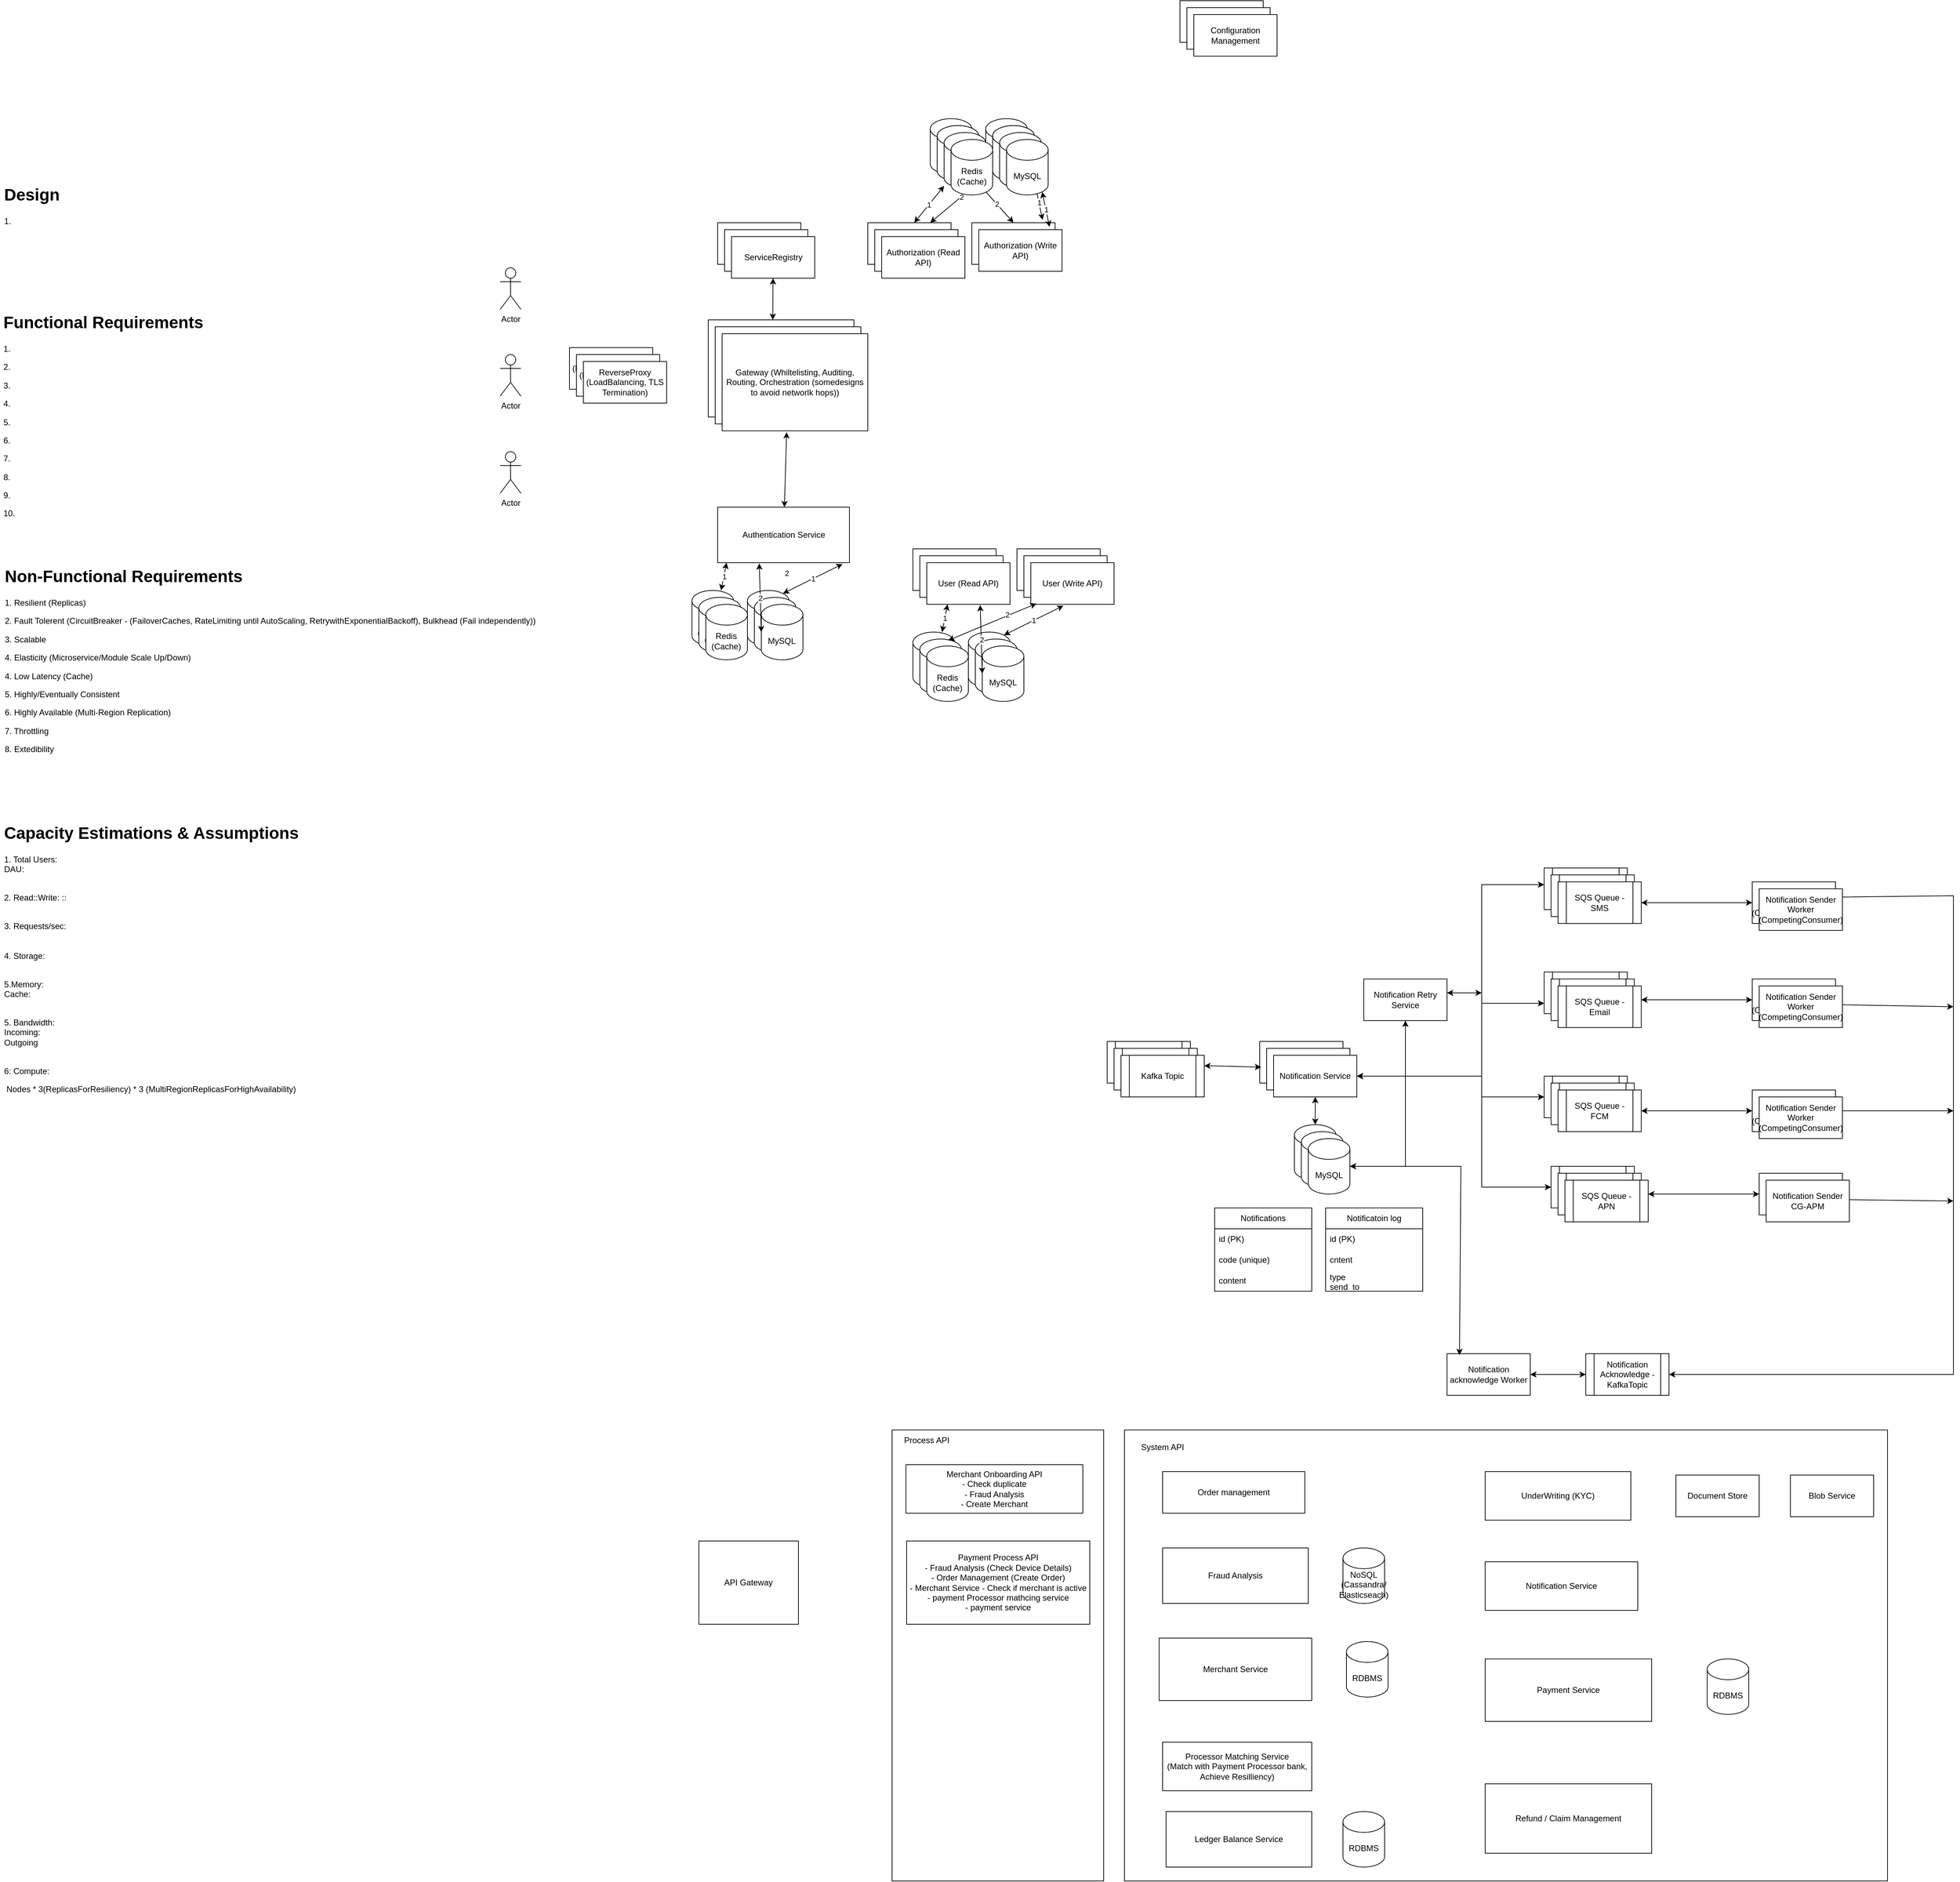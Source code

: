 <mxfile version="20.8.3" type="device"><diagram id="5IbY6chEuLYtdWxYGzNw" name="Page-1"><mxGraphModel dx="2820" dy="1535" grid="1" gridSize="10" guides="1" tooltips="1" connect="1" arrows="1" fold="1" page="1" pageScale="1" pageWidth="850" pageHeight="1100" math="0" shadow="0"><root><mxCell id="0"/><mxCell id="1" parent="0"/><mxCell id="gwHCqsxIp7rP5MhEEpe_-1" value="API Gateway (Authentication)" style="rounded=0;whiteSpace=wrap;html=1;" parent="1" vertex="1"><mxGeometry x="170" y="160" width="210" height="140" as="geometry"/></mxCell><mxCell id="gwHCqsxIp7rP5MhEEpe_-2" value="Authorization" style="rounded=0;whiteSpace=wrap;html=1;" parent="1" vertex="1"><mxGeometry x="550" y="20" width="120" height="60" as="geometry"/></mxCell><mxCell id="gwHCqsxIp7rP5MhEEpe_-3" value="ServiceRegistry" style="rounded=0;whiteSpace=wrap;html=1;" parent="1" vertex="1"><mxGeometry x="183.52" y="20" width="120" height="60" as="geometry"/></mxCell><mxCell id="gwHCqsxIp7rP5MhEEpe_-4" value="ReverseProxy (LoadBalancing, TLS Termination)" style="rounded=0;whiteSpace=wrap;html=1;" parent="1" vertex="1"><mxGeometry x="-30" y="200" width="120" height="60" as="geometry"/></mxCell><mxCell id="gwHCqsxIp7rP5MhEEpe_-5" value="ReverseProxy (LoadBalancing, TLS Termination)" style="rounded=0;whiteSpace=wrap;html=1;" parent="1" vertex="1"><mxGeometry x="-20" y="210" width="120" height="60" as="geometry"/></mxCell><mxCell id="gwHCqsxIp7rP5MhEEpe_-6" value="ReverseProxy (LoadBalancing, TLS Termination)" style="rounded=0;whiteSpace=wrap;html=1;" parent="1" vertex="1"><mxGeometry x="-10" y="220" width="120" height="60" as="geometry"/></mxCell><mxCell id="gwHCqsxIp7rP5MhEEpe_-7" value="API Gateway (Authentication)" style="rounded=0;whiteSpace=wrap;html=1;" parent="1" vertex="1"><mxGeometry x="180" y="170" width="210" height="140" as="geometry"/></mxCell><mxCell id="gwHCqsxIp7rP5MhEEpe_-8" value="Gateway (Whiltelisting, Auditing, Routing, Orchestration (somedesigns to avoid networlk hops))" style="rounded=0;whiteSpace=wrap;html=1;" parent="1" vertex="1"><mxGeometry x="190" y="180" width="210" height="140" as="geometry"/></mxCell><mxCell id="gwHCqsxIp7rP5MhEEpe_-9" value="ServiceRegistry" style="rounded=0;whiteSpace=wrap;html=1;" parent="1" vertex="1"><mxGeometry x="193.52" y="30" width="120" height="60" as="geometry"/></mxCell><mxCell id="gwHCqsxIp7rP5MhEEpe_-10" value="ServiceRegistry" style="rounded=0;whiteSpace=wrap;html=1;" parent="1" vertex="1"><mxGeometry x="203.52" y="40" width="120" height="60" as="geometry"/></mxCell><mxCell id="gwHCqsxIp7rP5MhEEpe_-11" value="Authorization (Write API)" style="rounded=0;whiteSpace=wrap;html=1;" parent="1" vertex="1"><mxGeometry x="560" y="30" width="120" height="60" as="geometry"/></mxCell><mxCell id="gwHCqsxIp7rP5MhEEpe_-13" value="User" style="rounded=0;whiteSpace=wrap;html=1;" parent="1" vertex="1"><mxGeometry x="465" y="490" width="120" height="60" as="geometry"/></mxCell><mxCell id="gwHCqsxIp7rP5MhEEpe_-14" value="User" style="rounded=0;whiteSpace=wrap;html=1;" parent="1" vertex="1"><mxGeometry x="475" y="500" width="120" height="60" as="geometry"/></mxCell><mxCell id="gwHCqsxIp7rP5MhEEpe_-15" value="User (Read API)" style="rounded=0;whiteSpace=wrap;html=1;" parent="1" vertex="1"><mxGeometry x="485" y="510" width="120" height="60" as="geometry"/></mxCell><mxCell id="gwHCqsxIp7rP5MhEEpe_-16" value="MySQL" style="shape=cylinder3;whiteSpace=wrap;html=1;boundedLbl=1;backgroundOutline=1;size=15;" parent="1" vertex="1"><mxGeometry x="570" y="-130" width="60" height="80" as="geometry"/></mxCell><mxCell id="gwHCqsxIp7rP5MhEEpe_-18" value="Redis (Cache)" style="shape=cylinder3;whiteSpace=wrap;html=1;boundedLbl=1;backgroundOutline=1;size=15;" parent="1" vertex="1"><mxGeometry x="490" y="-130" width="60" height="80" as="geometry"/></mxCell><mxCell id="gwHCqsxIp7rP5MhEEpe_-22" value="MySQL" style="shape=cylinder3;whiteSpace=wrap;html=1;boundedLbl=1;backgroundOutline=1;size=15;" parent="1" vertex="1"><mxGeometry x="580" y="-120" width="60" height="80" as="geometry"/></mxCell><mxCell id="gwHCqsxIp7rP5MhEEpe_-23" value="Redis (Cache)" style="shape=cylinder3;whiteSpace=wrap;html=1;boundedLbl=1;backgroundOutline=1;size=15;" parent="1" vertex="1"><mxGeometry x="500" y="-120" width="60" height="80" as="geometry"/></mxCell><mxCell id="gwHCqsxIp7rP5MhEEpe_-24" value="MySQL" style="shape=cylinder3;whiteSpace=wrap;html=1;boundedLbl=1;backgroundOutline=1;size=15;" parent="1" vertex="1"><mxGeometry x="590" y="-110" width="60" height="80" as="geometry"/></mxCell><mxCell id="gwHCqsxIp7rP5MhEEpe_-25" value="Redis (Cache)" style="shape=cylinder3;whiteSpace=wrap;html=1;boundedLbl=1;backgroundOutline=1;size=15;" parent="1" vertex="1"><mxGeometry x="510" y="-110" width="60" height="80" as="geometry"/></mxCell><mxCell id="gwHCqsxIp7rP5MhEEpe_-55" value="Authorization" style="rounded=0;whiteSpace=wrap;html=1;" parent="1" vertex="1"><mxGeometry x="400" y="20" width="120" height="60" as="geometry"/></mxCell><mxCell id="gwHCqsxIp7rP5MhEEpe_-56" value="Authorization" style="rounded=0;whiteSpace=wrap;html=1;" parent="1" vertex="1"><mxGeometry x="410" y="30" width="120" height="60" as="geometry"/></mxCell><mxCell id="gwHCqsxIp7rP5MhEEpe_-57" value="Authorization (Read API)" style="rounded=0;whiteSpace=wrap;html=1;" parent="1" vertex="1"><mxGeometry x="420" y="40" width="120" height="60" as="geometry"/></mxCell><mxCell id="gwHCqsxIp7rP5MhEEpe_-58" value="1" style="endArrow=classic;startArrow=classic;html=1;rounded=0;exitX=0.85;exitY=-0.067;exitDx=0;exitDy=0;exitPerimeter=0;entryX=0.855;entryY=1;entryDx=0;entryDy=-4.35;entryPerimeter=0;" parent="1" source="gwHCqsxIp7rP5MhEEpe_-2" target="gwHCqsxIp7rP5MhEEpe_-24" edge="1"><mxGeometry width="50" height="50" relative="1" as="geometry"><mxPoint x="660" y="-30" as="sourcePoint"/><mxPoint x="710" y="-80" as="targetPoint"/></mxGeometry></mxCell><mxCell id="gwHCqsxIp7rP5MhEEpe_-59" value="1" style="endArrow=classic;startArrow=classic;html=1;rounded=0;exitX=0.558;exitY=0;exitDx=0;exitDy=0;exitPerimeter=0;" parent="1" source="gwHCqsxIp7rP5MhEEpe_-55" target="gwHCqsxIp7rP5MhEEpe_-25" edge="1"><mxGeometry width="50" height="50" relative="1" as="geometry"><mxPoint x="660" y="-30" as="sourcePoint"/><mxPoint x="710" y="-80" as="targetPoint"/></mxGeometry></mxCell><mxCell id="gwHCqsxIp7rP5MhEEpe_-60" value="2" style="endArrow=classic;startArrow=classic;html=1;rounded=0;exitX=0.75;exitY=0;exitDx=0;exitDy=0;entryX=0;entryY=1;entryDx=0;entryDy=-15;entryPerimeter=0;" parent="1" source="gwHCqsxIp7rP5MhEEpe_-55" target="gwHCqsxIp7rP5MhEEpe_-22" edge="1"><mxGeometry width="50" height="50" relative="1" as="geometry"><mxPoint x="660" y="-30" as="sourcePoint"/><mxPoint x="710" y="-80" as="targetPoint"/></mxGeometry></mxCell><mxCell id="gwHCqsxIp7rP5MhEEpe_-61" value="2" style="endArrow=classic;startArrow=classic;html=1;rounded=0;exitX=0.5;exitY=0;exitDx=0;exitDy=0;entryX=0.855;entryY=1;entryDx=0;entryDy=-4.35;entryPerimeter=0;" parent="1" source="gwHCqsxIp7rP5MhEEpe_-2" target="gwHCqsxIp7rP5MhEEpe_-25" edge="1"><mxGeometry width="50" height="50" relative="1" as="geometry"><mxPoint x="660" y="-30" as="sourcePoint"/><mxPoint x="710" y="-80" as="targetPoint"/></mxGeometry></mxCell><mxCell id="gwHCqsxIp7rP5MhEEpe_-63" value="MySQL" style="shape=cylinder3;whiteSpace=wrap;html=1;boundedLbl=1;backgroundOutline=1;size=15;" parent="1" vertex="1"><mxGeometry x="580" y="-120" width="60" height="80" as="geometry"/></mxCell><mxCell id="gwHCqsxIp7rP5MhEEpe_-64" value="Redis (Cache)" style="shape=cylinder3;whiteSpace=wrap;html=1;boundedLbl=1;backgroundOutline=1;size=15;" parent="1" vertex="1"><mxGeometry x="500" y="-120" width="60" height="80" as="geometry"/></mxCell><mxCell id="gwHCqsxIp7rP5MhEEpe_-65" value="MySQL" style="shape=cylinder3;whiteSpace=wrap;html=1;boundedLbl=1;backgroundOutline=1;size=15;" parent="1" vertex="1"><mxGeometry x="590" y="-110" width="60" height="80" as="geometry"/></mxCell><mxCell id="gwHCqsxIp7rP5MhEEpe_-66" value="Redis (Cache)" style="shape=cylinder3;whiteSpace=wrap;html=1;boundedLbl=1;backgroundOutline=1;size=15;" parent="1" vertex="1"><mxGeometry x="510" y="-110" width="60" height="80" as="geometry"/></mxCell><mxCell id="gwHCqsxIp7rP5MhEEpe_-67" value="MySQL" style="shape=cylinder3;whiteSpace=wrap;html=1;boundedLbl=1;backgroundOutline=1;size=15;" parent="1" vertex="1"><mxGeometry x="600" y="-100" width="60" height="80" as="geometry"/></mxCell><mxCell id="gwHCqsxIp7rP5MhEEpe_-68" value="Redis (Cache)" style="shape=cylinder3;whiteSpace=wrap;html=1;boundedLbl=1;backgroundOutline=1;size=15;" parent="1" vertex="1"><mxGeometry x="520" y="-100" width="60" height="80" as="geometry"/></mxCell><mxCell id="gwHCqsxIp7rP5MhEEpe_-69" value="1" style="endArrow=classic;startArrow=classic;html=1;rounded=0;exitX=0.85;exitY=-0.067;exitDx=0;exitDy=0;exitPerimeter=0;entryX=0.855;entryY=1;entryDx=0;entryDy=-4.35;entryPerimeter=0;" parent="1" target="gwHCqsxIp7rP5MhEEpe_-67" edge="1"><mxGeometry width="50" height="50" relative="1" as="geometry"><mxPoint x="662" y="25.98" as="sourcePoint"/><mxPoint x="720" y="-70" as="targetPoint"/></mxGeometry></mxCell><mxCell id="gwHCqsxIp7rP5MhEEpe_-70" value="MySQL" style="shape=cylinder3;whiteSpace=wrap;html=1;boundedLbl=1;backgroundOutline=1;size=15;" parent="1" vertex="1"><mxGeometry x="545" y="610" width="60" height="80" as="geometry"/></mxCell><mxCell id="gwHCqsxIp7rP5MhEEpe_-71" value="Redis (Cache)" style="shape=cylinder3;whiteSpace=wrap;html=1;boundedLbl=1;backgroundOutline=1;size=15;" parent="1" vertex="1"><mxGeometry x="465" y="610" width="60" height="80" as="geometry"/></mxCell><mxCell id="gwHCqsxIp7rP5MhEEpe_-72" value="MySQL" style="shape=cylinder3;whiteSpace=wrap;html=1;boundedLbl=1;backgroundOutline=1;size=15;" parent="1" vertex="1"><mxGeometry x="555" y="620" width="60" height="80" as="geometry"/></mxCell><mxCell id="gwHCqsxIp7rP5MhEEpe_-73" value="Redis (Cache)" style="shape=cylinder3;whiteSpace=wrap;html=1;boundedLbl=1;backgroundOutline=1;size=15;" parent="1" vertex="1"><mxGeometry x="475" y="620" width="60" height="80" as="geometry"/></mxCell><mxCell id="gwHCqsxIp7rP5MhEEpe_-74" value="MySQL" style="shape=cylinder3;whiteSpace=wrap;html=1;boundedLbl=1;backgroundOutline=1;size=15;" parent="1" vertex="1"><mxGeometry x="565" y="630" width="60" height="80" as="geometry"/></mxCell><mxCell id="gwHCqsxIp7rP5MhEEpe_-75" value="Redis (Cache)" style="shape=cylinder3;whiteSpace=wrap;html=1;boundedLbl=1;backgroundOutline=1;size=15;" parent="1" vertex="1"><mxGeometry x="485" y="630" width="60" height="80" as="geometry"/></mxCell><mxCell id="gwHCqsxIp7rP5MhEEpe_-77" value="1" style="endArrow=classic;startArrow=classic;html=1;rounded=0;exitX=0.7;exitY=0;exitDx=0;exitDy=0;exitPerimeter=0;entryX=0.25;entryY=1;entryDx=0;entryDy=0;" parent="1" source="gwHCqsxIp7rP5MhEEpe_-71" target="gwHCqsxIp7rP5MhEEpe_-15" edge="1"><mxGeometry width="50" height="50" relative="1" as="geometry"><mxPoint x="965" y="460" as="sourcePoint"/><mxPoint x="1015" y="410" as="targetPoint"/></mxGeometry></mxCell><mxCell id="gwHCqsxIp7rP5MhEEpe_-79" value="User" style="rounded=0;whiteSpace=wrap;html=1;" parent="1" vertex="1"><mxGeometry x="615" y="490" width="120" height="60" as="geometry"/></mxCell><mxCell id="gwHCqsxIp7rP5MhEEpe_-80" value="User" style="rounded=0;whiteSpace=wrap;html=1;" parent="1" vertex="1"><mxGeometry x="625" y="500" width="120" height="60" as="geometry"/></mxCell><mxCell id="gwHCqsxIp7rP5MhEEpe_-81" value="User (Write API)" style="rounded=0;whiteSpace=wrap;html=1;" parent="1" vertex="1"><mxGeometry x="635" y="510" width="120" height="60" as="geometry"/></mxCell><mxCell id="gwHCqsxIp7rP5MhEEpe_-82" value="1" style="endArrow=classic;startArrow=classic;html=1;rounded=0;exitX=0.855;exitY=0;exitDx=0;exitDy=4.35;exitPerimeter=0;entryX=0.392;entryY=1.033;entryDx=0;entryDy=0;entryPerimeter=0;" parent="1" source="gwHCqsxIp7rP5MhEEpe_-70" target="gwHCqsxIp7rP5MhEEpe_-81" edge="1"><mxGeometry width="50" height="50" relative="1" as="geometry"><mxPoint x="965" y="550" as="sourcePoint"/><mxPoint x="1015" y="500" as="targetPoint"/></mxGeometry></mxCell><mxCell id="gwHCqsxIp7rP5MhEEpe_-83" value="2" style="endArrow=classic;startArrow=classic;html=1;rounded=0;entryX=0.642;entryY=1.017;entryDx=0;entryDy=0;entryPerimeter=0;exitX=0;exitY=0.5;exitDx=0;exitDy=0;exitPerimeter=0;" parent="1" source="gwHCqsxIp7rP5MhEEpe_-74" target="gwHCqsxIp7rP5MhEEpe_-15" edge="1"><mxGeometry width="50" height="50" relative="1" as="geometry"><mxPoint x="965" y="550" as="sourcePoint"/><mxPoint x="1015" y="500" as="targetPoint"/></mxGeometry></mxCell><mxCell id="gwHCqsxIp7rP5MhEEpe_-84" value="" style="endArrow=classic;startArrow=classic;html=1;rounded=0;exitX=0.683;exitY=0.025;exitDx=0;exitDy=0;exitPerimeter=0;entryX=0.067;entryY=0.983;entryDx=0;entryDy=0;entryPerimeter=0;" parent="1" source="gwHCqsxIp7rP5MhEEpe_-73" target="gwHCqsxIp7rP5MhEEpe_-81" edge="1"><mxGeometry width="50" height="50" relative="1" as="geometry"><mxPoint x="965" y="550" as="sourcePoint"/><mxPoint x="1015" y="500" as="targetPoint"/></mxGeometry></mxCell><mxCell id="gwHCqsxIp7rP5MhEEpe_-85" value="2" style="edgeLabel;html=1;align=center;verticalAlign=middle;resizable=0;points=[];" parent="gwHCqsxIp7rP5MhEEpe_-84" vertex="1" connectable="0"><mxGeometry x="0.352" y="2" relative="1" as="geometry"><mxPoint as="offset"/></mxGeometry></mxCell><mxCell id="gwHCqsxIp7rP5MhEEpe_-108" value="Authentication Service" style="rounded=0;whiteSpace=wrap;html=1;" parent="1" vertex="1"><mxGeometry x="183.52" y="430" width="190" height="80" as="geometry"/></mxCell><mxCell id="gwHCqsxIp7rP5MhEEpe_-109" value="MySQL" style="shape=cylinder3;whiteSpace=wrap;html=1;boundedLbl=1;backgroundOutline=1;size=15;" parent="1" vertex="1"><mxGeometry x="226.48" y="550" width="60" height="80" as="geometry"/></mxCell><mxCell id="gwHCqsxIp7rP5MhEEpe_-110" value="Redis (Cache)" style="shape=cylinder3;whiteSpace=wrap;html=1;boundedLbl=1;backgroundOutline=1;size=15;" parent="1" vertex="1"><mxGeometry x="146.48" y="550" width="60" height="80" as="geometry"/></mxCell><mxCell id="gwHCqsxIp7rP5MhEEpe_-111" value="MySQL" style="shape=cylinder3;whiteSpace=wrap;html=1;boundedLbl=1;backgroundOutline=1;size=15;" parent="1" vertex="1"><mxGeometry x="236.48" y="560" width="60" height="80" as="geometry"/></mxCell><mxCell id="gwHCqsxIp7rP5MhEEpe_-112" value="Redis (Cache)" style="shape=cylinder3;whiteSpace=wrap;html=1;boundedLbl=1;backgroundOutline=1;size=15;" parent="1" vertex="1"><mxGeometry x="156.48" y="560" width="60" height="80" as="geometry"/></mxCell><mxCell id="gwHCqsxIp7rP5MhEEpe_-113" value="MySQL" style="shape=cylinder3;whiteSpace=wrap;html=1;boundedLbl=1;backgroundOutline=1;size=15;" parent="1" vertex="1"><mxGeometry x="246.48" y="570" width="60" height="80" as="geometry"/></mxCell><mxCell id="gwHCqsxIp7rP5MhEEpe_-114" value="Redis (Cache)" style="shape=cylinder3;whiteSpace=wrap;html=1;boundedLbl=1;backgroundOutline=1;size=15;" parent="1" vertex="1"><mxGeometry x="166.48" y="570" width="60" height="80" as="geometry"/></mxCell><mxCell id="gwHCqsxIp7rP5MhEEpe_-115" value="1" style="endArrow=classic;startArrow=classic;html=1;rounded=0;exitX=0.7;exitY=0;exitDx=0;exitDy=0;exitPerimeter=0;entryX=0.25;entryY=1;entryDx=0;entryDy=0;" parent="1" source="gwHCqsxIp7rP5MhEEpe_-110" edge="1"><mxGeometry width="50" height="50" relative="1" as="geometry"><mxPoint x="646.48" y="400" as="sourcePoint"/><mxPoint x="196.48" y="510" as="targetPoint"/></mxGeometry></mxCell><mxCell id="gwHCqsxIp7rP5MhEEpe_-116" value="1" style="endArrow=classic;startArrow=classic;html=1;rounded=0;exitX=0.855;exitY=0;exitDx=0;exitDy=4.35;exitPerimeter=0;entryX=0.392;entryY=1.033;entryDx=0;entryDy=0;entryPerimeter=0;" parent="1" source="gwHCqsxIp7rP5MhEEpe_-109" edge="1"><mxGeometry width="50" height="50" relative="1" as="geometry"><mxPoint x="646.48" y="490" as="sourcePoint"/><mxPoint x="363.52" y="511.98" as="targetPoint"/></mxGeometry></mxCell><mxCell id="gwHCqsxIp7rP5MhEEpe_-117" value="2" style="endArrow=classic;startArrow=classic;html=1;rounded=0;entryX=0.642;entryY=1.017;entryDx=0;entryDy=0;entryPerimeter=0;exitX=0;exitY=0.5;exitDx=0;exitDy=0;exitPerimeter=0;" parent="1" source="gwHCqsxIp7rP5MhEEpe_-113" edge="1"><mxGeometry width="50" height="50" relative="1" as="geometry"><mxPoint x="646.48" y="490" as="sourcePoint"/><mxPoint x="243.52" y="511.02" as="targetPoint"/></mxGeometry></mxCell><mxCell id="gwHCqsxIp7rP5MhEEpe_-118" value="2" style="edgeLabel;html=1;align=center;verticalAlign=middle;resizable=0;points=[];" parent="1" vertex="1" connectable="0"><mxGeometry x="282.517" y="524.34" as="geometry"/></mxCell><mxCell id="gwHCqsxIp7rP5MhEEpe_-119" value="" style="endArrow=classic;startArrow=classic;html=1;rounded=0;exitX=0.443;exitY=0;exitDx=0;exitDy=0;exitPerimeter=0;" parent="1" source="gwHCqsxIp7rP5MhEEpe_-1" target="gwHCqsxIp7rP5MhEEpe_-10" edge="1"><mxGeometry width="50" height="50" relative="1" as="geometry"><mxPoint x="670" y="270" as="sourcePoint"/><mxPoint x="720" y="220" as="targetPoint"/></mxGeometry></mxCell><mxCell id="kbgFcAGoHfSZG_7xuQN--1" value="&lt;h1&gt;Functional Requirements&lt;br&gt;&lt;/h1&gt;&lt;p&gt;1.&lt;/p&gt;&lt;p&gt;2.&lt;/p&gt;&lt;p&gt;3.&lt;/p&gt;&lt;p&gt;4.&lt;/p&gt;&lt;p&gt;5.&lt;/p&gt;&lt;p&gt;6.&lt;/p&gt;&lt;p&gt;7.&lt;/p&gt;&lt;p&gt;8.&lt;/p&gt;&lt;p&gt;9.&lt;/p&gt;&lt;p&gt;10.&lt;/p&gt;&lt;p&gt;&lt;br&gt;&lt;/p&gt;" style="text;html=1;strokeColor=none;fillColor=none;spacing=5;spacingTop=-20;whiteSpace=wrap;overflow=hidden;rounded=0;" parent="1" vertex="1"><mxGeometry x="-851" y="144" width="650" height="355" as="geometry"/></mxCell><mxCell id="kbgFcAGoHfSZG_7xuQN--2" value="&lt;h1&gt;Non-Functional Requirements&lt;br&gt;&lt;/h1&gt;&lt;p&gt;1. Resilient (Replicas)&lt;br&gt;&lt;/p&gt;&lt;p&gt;2. Fault Tolerent (CircuitBreaker - (FailoverCaches, RateLimiting until AutoScaling, RetrywithExponentialBackoff), Bulkhead (Fail independently))&lt;br&gt;&lt;/p&gt;&lt;p&gt;3. Scalable&lt;/p&gt;&lt;p&gt;4. Elasticity (Microservice/Module Scale Up/Down)&lt;br&gt;&lt;/p&gt;&lt;p&gt;4. Low Latency (Cache)&lt;br&gt;&lt;/p&gt;&lt;p&gt;5. Highly/Eventually Consistent&lt;/p&gt;&lt;p&gt;6. Highly Available (Multi-Region Replication)&lt;br&gt;&lt;/p&gt;&lt;p&gt;7. Throttling&lt;/p&gt;&lt;p&gt;8. Extedibility&lt;br&gt;&lt;/p&gt;" style="text;html=1;strokeColor=none;fillColor=none;spacing=5;spacingTop=-20;whiteSpace=wrap;overflow=hidden;rounded=0;" parent="1" vertex="1"><mxGeometry x="-849" y="510" width="779" height="290" as="geometry"/></mxCell><mxCell id="kbgFcAGoHfSZG_7xuQN--3" value="&lt;h1&gt;Design&lt;br&gt;&lt;/h1&gt;&lt;p&gt;1.&lt;/p&gt;" style="text;html=1;strokeColor=none;fillColor=none;spacing=5;spacingTop=-20;whiteSpace=wrap;overflow=hidden;rounded=0;" parent="1" vertex="1"><mxGeometry x="-850" y="-40" width="720" height="160" as="geometry"/></mxCell><mxCell id="kbgFcAGoHfSZG_7xuQN--4" value="Actor" style="shape=umlActor;verticalLabelPosition=bottom;verticalAlign=top;html=1;outlineConnect=0;" parent="1" vertex="1"><mxGeometry x="-130" y="210" width="30" height="60" as="geometry"/></mxCell><mxCell id="kbgFcAGoHfSZG_7xuQN--5" value="Actor" style="shape=umlActor;verticalLabelPosition=bottom;verticalAlign=top;html=1;outlineConnect=0;" parent="1" vertex="1"><mxGeometry x="-130" y="350" width="30" height="60" as="geometry"/></mxCell><mxCell id="kbgFcAGoHfSZG_7xuQN--6" value="Actor" style="shape=umlActor;verticalLabelPosition=bottom;verticalAlign=top;html=1;outlineConnect=0;" parent="1" vertex="1"><mxGeometry x="-130" y="85" width="30" height="60" as="geometry"/></mxCell><mxCell id="kbgFcAGoHfSZG_7xuQN--7" value="" style="shape=process;whiteSpace=wrap;html=1;backgroundOutline=1;" parent="1" vertex="1"><mxGeometry x="745" y="1200" width="120" height="60" as="geometry"/></mxCell><mxCell id="kbgFcAGoHfSZG_7xuQN--11" value="Configuration Management" style="rounded=0;whiteSpace=wrap;html=1;" parent="1" vertex="1"><mxGeometry x="850" y="-300" width="120" height="60" as="geometry"/></mxCell><mxCell id="kbgFcAGoHfSZG_7xuQN--12" value="Configuration Management" style="rounded=0;whiteSpace=wrap;html=1;" parent="1" vertex="1"><mxGeometry x="860" y="-290" width="120" height="60" as="geometry"/></mxCell><mxCell id="kbgFcAGoHfSZG_7xuQN--13" value="Configuration Management" style="rounded=0;whiteSpace=wrap;html=1;" parent="1" vertex="1"><mxGeometry x="870" y="-280" width="120" height="60" as="geometry"/></mxCell><mxCell id="kbgFcAGoHfSZG_7xuQN--14" value="" style="endArrow=classic;startArrow=classic;html=1;rounded=0;entryX=0.443;entryY=1.014;entryDx=0;entryDy=0;entryPerimeter=0;" parent="1" source="gwHCqsxIp7rP5MhEEpe_-108" target="gwHCqsxIp7rP5MhEEpe_-8" edge="1"><mxGeometry width="50" height="50" relative="1" as="geometry"><mxPoint x="600" y="470" as="sourcePoint"/><mxPoint x="650" y="420" as="targetPoint"/></mxGeometry></mxCell><mxCell id="kbgFcAGoHfSZG_7xuQN--15" value="" style="shape=process;whiteSpace=wrap;html=1;backgroundOutline=1;" parent="1" vertex="1"><mxGeometry x="755" y="1210" width="120" height="60" as="geometry"/></mxCell><mxCell id="kbgFcAGoHfSZG_7xuQN--16" value="Kafka Topic" style="shape=process;whiteSpace=wrap;html=1;backgroundOutline=1;" parent="1" vertex="1"><mxGeometry x="765" y="1220" width="120" height="60" as="geometry"/></mxCell><mxCell id="kbgFcAGoHfSZG_7xuQN--17" value="Notification Service" style="rounded=0;whiteSpace=wrap;html=1;" parent="1" vertex="1"><mxGeometry x="965" y="1200" width="120" height="60" as="geometry"/></mxCell><mxCell id="kbgFcAGoHfSZG_7xuQN--18" value="Notification Service" style="rounded=0;whiteSpace=wrap;html=1;" parent="1" vertex="1"><mxGeometry x="975" y="1210" width="120" height="60" as="geometry"/></mxCell><mxCell id="kbgFcAGoHfSZG_7xuQN--19" value="Notification Service" style="rounded=0;whiteSpace=wrap;html=1;" parent="1" vertex="1"><mxGeometry x="985" y="1220" width="120" height="60" as="geometry"/></mxCell><mxCell id="kbgFcAGoHfSZG_7xuQN--21" value="" style="shape=process;whiteSpace=wrap;html=1;backgroundOutline=1;" parent="1" vertex="1"><mxGeometry x="1375" y="950" width="120" height="60" as="geometry"/></mxCell><mxCell id="kbgFcAGoHfSZG_7xuQN--22" value="" style="shape=process;whiteSpace=wrap;html=1;backgroundOutline=1;" parent="1" vertex="1"><mxGeometry x="1375" y="1100" width="120" height="60" as="geometry"/></mxCell><mxCell id="kbgFcAGoHfSZG_7xuQN--23" value="" style="shape=process;whiteSpace=wrap;html=1;backgroundOutline=1;" parent="1" vertex="1"><mxGeometry x="1375" y="1250" width="120" height="60" as="geometry"/></mxCell><mxCell id="kbgFcAGoHfSZG_7xuQN--24" value="" style="shape=process;whiteSpace=wrap;html=1;backgroundOutline=1;" parent="1" vertex="1"><mxGeometry x="1385" y="1380" width="120" height="60" as="geometry"/></mxCell><mxCell id="kbgFcAGoHfSZG_7xuQN--25" value="" style="shape=process;whiteSpace=wrap;html=1;backgroundOutline=1;" parent="1" vertex="1"><mxGeometry x="1385" y="960" width="120" height="60" as="geometry"/></mxCell><mxCell id="kbgFcAGoHfSZG_7xuQN--26" value="&lt;div&gt;SQS Queue -&lt;/div&gt;&lt;div&gt;SMS&lt;br&gt;&lt;/div&gt;" style="shape=process;whiteSpace=wrap;html=1;backgroundOutline=1;" parent="1" vertex="1"><mxGeometry x="1395" y="970" width="120" height="60" as="geometry"/></mxCell><mxCell id="kbgFcAGoHfSZG_7xuQN--27" value="" style="shape=process;whiteSpace=wrap;html=1;backgroundOutline=1;" parent="1" vertex="1"><mxGeometry x="1385" y="1110" width="120" height="60" as="geometry"/></mxCell><mxCell id="kbgFcAGoHfSZG_7xuQN--28" value="&lt;div&gt;SQS Queue -&lt;/div&gt;&lt;div&gt;Email&lt;br&gt;&lt;/div&gt;" style="shape=process;whiteSpace=wrap;html=1;backgroundOutline=1;" parent="1" vertex="1"><mxGeometry x="1395" y="1120" width="120" height="60" as="geometry"/></mxCell><mxCell id="kbgFcAGoHfSZG_7xuQN--29" value="" style="shape=process;whiteSpace=wrap;html=1;backgroundOutline=1;" parent="1" vertex="1"><mxGeometry x="1385" y="1260" width="120" height="60" as="geometry"/></mxCell><mxCell id="kbgFcAGoHfSZG_7xuQN--30" value="&lt;div&gt;SQS Queue -&lt;/div&gt;&lt;div&gt;FCM&lt;br&gt;&lt;/div&gt;" style="shape=process;whiteSpace=wrap;html=1;backgroundOutline=1;" parent="1" vertex="1"><mxGeometry x="1395" y="1270" width="120" height="60" as="geometry"/></mxCell><mxCell id="kbgFcAGoHfSZG_7xuQN--31" value="" style="shape=process;whiteSpace=wrap;html=1;backgroundOutline=1;" parent="1" vertex="1"><mxGeometry x="1395" y="1390" width="120" height="60" as="geometry"/></mxCell><mxCell id="kbgFcAGoHfSZG_7xuQN--32" value="&lt;div&gt;SQS Queue -&lt;/div&gt;APN" style="shape=process;whiteSpace=wrap;html=1;backgroundOutline=1;" parent="1" vertex="1"><mxGeometry x="1405" y="1400" width="120" height="60" as="geometry"/></mxCell><mxCell id="kbgFcAGoHfSZG_7xuQN--33" value="" style="shape=cylinder3;whiteSpace=wrap;html=1;boundedLbl=1;backgroundOutline=1;size=15;" parent="1" vertex="1"><mxGeometry x="1015" y="1320" width="60" height="80" as="geometry"/></mxCell><mxCell id="kbgFcAGoHfSZG_7xuQN--34" value="" style="shape=cylinder3;whiteSpace=wrap;html=1;boundedLbl=1;backgroundOutline=1;size=15;" parent="1" vertex="1"><mxGeometry x="1025" y="1330" width="60" height="80" as="geometry"/></mxCell><mxCell id="kbgFcAGoHfSZG_7xuQN--35" value="MySQL" style="shape=cylinder3;whiteSpace=wrap;html=1;boundedLbl=1;backgroundOutline=1;size=15;" parent="1" vertex="1"><mxGeometry x="1035" y="1340" width="60" height="80" as="geometry"/></mxCell><mxCell id="kbgFcAGoHfSZG_7xuQN--36" value="" style="endArrow=classic;startArrow=classic;html=1;rounded=0;exitX=0.5;exitY=0;exitDx=0;exitDy=0;exitPerimeter=0;entryX=0.5;entryY=1;entryDx=0;entryDy=0;" parent="1" source="kbgFcAGoHfSZG_7xuQN--33" target="kbgFcAGoHfSZG_7xuQN--19" edge="1"><mxGeometry width="50" height="50" relative="1" as="geometry"><mxPoint x="1105" y="1210" as="sourcePoint"/><mxPoint x="1155" y="1160" as="targetPoint"/></mxGeometry></mxCell><mxCell id="kbgFcAGoHfSZG_7xuQN--38" value="" style="endArrow=classic;startArrow=classic;html=1;rounded=0;entryX=0;entryY=0.4;entryDx=0;entryDy=0;entryPerimeter=0;exitX=1;exitY=0.5;exitDx=0;exitDy=0;" parent="1" source="kbgFcAGoHfSZG_7xuQN--19" target="kbgFcAGoHfSZG_7xuQN--21" edge="1"><mxGeometry width="50" height="50" relative="1" as="geometry"><mxPoint x="1015" y="1200" as="sourcePoint"/><mxPoint x="1065" y="1150" as="targetPoint"/><Array as="points"><mxPoint x="1165" y="1250"/><mxPoint x="1285" y="1250"/><mxPoint x="1285" y="1100"/><mxPoint x="1285" y="974"/></Array></mxGeometry></mxCell><mxCell id="kbgFcAGoHfSZG_7xuQN--39" value="" style="endArrow=classic;startArrow=classic;html=1;rounded=0;entryX=0;entryY=0.75;entryDx=0;entryDy=0;" parent="1" target="kbgFcAGoHfSZG_7xuQN--22" edge="1"><mxGeometry width="50" height="50" relative="1" as="geometry"><mxPoint x="1105" y="1250" as="sourcePoint"/><mxPoint x="1155" y="1160" as="targetPoint"/><Array as="points"><mxPoint x="1285" y="1250"/><mxPoint x="1285" y="1200"/><mxPoint x="1285" y="1145"/></Array></mxGeometry></mxCell><mxCell id="kbgFcAGoHfSZG_7xuQN--40" value="" style="endArrow=classic;startArrow=classic;html=1;rounded=0;" parent="1" target="kbgFcAGoHfSZG_7xuQN--23" edge="1"><mxGeometry width="50" height="50" relative="1" as="geometry"><mxPoint x="1105" y="1250" as="sourcePoint"/><mxPoint x="1155" y="1220" as="targetPoint"/><Array as="points"><mxPoint x="1165" y="1250"/><mxPoint x="1285" y="1250"/><mxPoint x="1285" y="1280"/></Array></mxGeometry></mxCell><mxCell id="kbgFcAGoHfSZG_7xuQN--41" value="" style="endArrow=classic;startArrow=classic;html=1;rounded=0;exitX=1;exitY=0.25;exitDx=0;exitDy=0;entryX=0.017;entryY=0.617;entryDx=0;entryDy=0;entryPerimeter=0;" parent="1" source="kbgFcAGoHfSZG_7xuQN--16" target="kbgFcAGoHfSZG_7xuQN--17" edge="1"><mxGeometry width="50" height="50" relative="1" as="geometry"><mxPoint x="1105" y="1270" as="sourcePoint"/><mxPoint x="1155" y="1220" as="targetPoint"/></mxGeometry></mxCell><mxCell id="kbgFcAGoHfSZG_7xuQN--42" value="" style="endArrow=classic;startArrow=classic;html=1;rounded=0;exitX=1;exitY=0.5;exitDx=0;exitDy=0;entryX=0;entryY=0.5;entryDx=0;entryDy=0;" parent="1" source="kbgFcAGoHfSZG_7xuQN--19" target="kbgFcAGoHfSZG_7xuQN--24" edge="1"><mxGeometry width="50" height="50" relative="1" as="geometry"><mxPoint x="1105" y="1180" as="sourcePoint"/><mxPoint x="1155" y="1130" as="targetPoint"/><Array as="points"><mxPoint x="1285" y="1250"/><mxPoint x="1285" y="1410"/></Array></mxGeometry></mxCell><mxCell id="kbgFcAGoHfSZG_7xuQN--51" value="" style="endArrow=classic;startArrow=classic;html=1;rounded=0;exitX=1;exitY=0.5;exitDx=0;exitDy=0;" parent="1" source="kbgFcAGoHfSZG_7xuQN--26" target="kbgFcAGoHfSZG_7xuQN--52" edge="1"><mxGeometry width="50" height="50" relative="1" as="geometry"><mxPoint x="1265" y="1160" as="sourcePoint"/><mxPoint x="1645" y="1000" as="targetPoint"/></mxGeometry></mxCell><mxCell id="kbgFcAGoHfSZG_7xuQN--52" value="Notification Sender&lt;br&gt;Worker &lt;br&gt;(CompetingConsumer)" style="rounded=0;whiteSpace=wrap;html=1;" parent="1" vertex="1"><mxGeometry x="1675" y="970" width="120" height="60" as="geometry"/></mxCell><mxCell id="kbgFcAGoHfSZG_7xuQN--53" value="" style="endArrow=classic;startArrow=classic;html=1;rounded=0;exitX=1;exitY=0.5;exitDx=0;exitDy=0;" parent="1" target="kbgFcAGoHfSZG_7xuQN--54" edge="1"><mxGeometry width="50" height="50" relative="1" as="geometry"><mxPoint x="1515" y="1140" as="sourcePoint"/><mxPoint x="1645" y="1140" as="targetPoint"/></mxGeometry></mxCell><mxCell id="kbgFcAGoHfSZG_7xuQN--54" value="Notification Sender&lt;br&gt;Worker &lt;br&gt;(CompetingConsumer)" style="rounded=0;whiteSpace=wrap;html=1;" parent="1" vertex="1"><mxGeometry x="1675" y="1110" width="120" height="60" as="geometry"/></mxCell><mxCell id="kbgFcAGoHfSZG_7xuQN--55" value="" style="endArrow=classic;startArrow=classic;html=1;rounded=0;exitX=1;exitY=0.5;exitDx=0;exitDy=0;" parent="1" target="kbgFcAGoHfSZG_7xuQN--56" edge="1"><mxGeometry width="50" height="50" relative="1" as="geometry"><mxPoint x="1515" y="1300" as="sourcePoint"/><mxPoint x="1645" y="1300" as="targetPoint"/></mxGeometry></mxCell><mxCell id="kbgFcAGoHfSZG_7xuQN--56" value="Notification Sender&lt;br&gt;Worker &lt;br&gt;(CompetingConsumer)" style="rounded=0;whiteSpace=wrap;html=1;" parent="1" vertex="1"><mxGeometry x="1675" y="1270" width="120" height="60" as="geometry"/></mxCell><mxCell id="kbgFcAGoHfSZG_7xuQN--57" value="" style="endArrow=classic;startArrow=classic;html=1;rounded=0;exitX=1;exitY=0.5;exitDx=0;exitDy=0;" parent="1" target="kbgFcAGoHfSZG_7xuQN--58" edge="1"><mxGeometry width="50" height="50" relative="1" as="geometry"><mxPoint x="1525" y="1420" as="sourcePoint"/><mxPoint x="1655" y="1420" as="targetPoint"/></mxGeometry></mxCell><mxCell id="kbgFcAGoHfSZG_7xuQN--58" value="Notification Sender&lt;br&gt;CG-APM" style="rounded=0;whiteSpace=wrap;html=1;" parent="1" vertex="1"><mxGeometry x="1685" y="1390" width="120" height="60" as="geometry"/></mxCell><mxCell id="kbgFcAGoHfSZG_7xuQN--59" value="Notifications" style="swimlane;fontStyle=0;childLayout=stackLayout;horizontal=1;startSize=30;horizontalStack=0;resizeParent=1;resizeParentMax=0;resizeLast=0;collapsible=1;marginBottom=0;whiteSpace=wrap;html=1;" parent="1" vertex="1"><mxGeometry x="900" y="1440" width="140" height="120" as="geometry"/></mxCell><mxCell id="kbgFcAGoHfSZG_7xuQN--60" value="id (PK)" style="text;strokeColor=none;fillColor=none;align=left;verticalAlign=middle;spacingLeft=4;spacingRight=4;overflow=hidden;points=[[0,0.5],[1,0.5]];portConstraint=eastwest;rotatable=0;whiteSpace=wrap;html=1;" parent="kbgFcAGoHfSZG_7xuQN--59" vertex="1"><mxGeometry y="30" width="140" height="30" as="geometry"/></mxCell><mxCell id="kbgFcAGoHfSZG_7xuQN--61" value="code (unique)" style="text;strokeColor=none;fillColor=none;align=left;verticalAlign=middle;spacingLeft=4;spacingRight=4;overflow=hidden;points=[[0,0.5],[1,0.5]];portConstraint=eastwest;rotatable=0;whiteSpace=wrap;html=1;" parent="kbgFcAGoHfSZG_7xuQN--59" vertex="1"><mxGeometry y="60" width="140" height="30" as="geometry"/></mxCell><mxCell id="kbgFcAGoHfSZG_7xuQN--62" value="content" style="text;strokeColor=none;fillColor=none;align=left;verticalAlign=middle;spacingLeft=4;spacingRight=4;overflow=hidden;points=[[0,0.5],[1,0.5]];portConstraint=eastwest;rotatable=0;whiteSpace=wrap;html=1;" parent="kbgFcAGoHfSZG_7xuQN--59" vertex="1"><mxGeometry y="90" width="140" height="30" as="geometry"/></mxCell><mxCell id="kbgFcAGoHfSZG_7xuQN--70" value="Notificatoin log" style="swimlane;fontStyle=0;childLayout=stackLayout;horizontal=1;startSize=30;horizontalStack=0;resizeParent=1;resizeParentMax=0;resizeLast=0;collapsible=1;marginBottom=0;whiteSpace=wrap;html=1;" parent="1" vertex="1"><mxGeometry x="1060" y="1440" width="140" height="120" as="geometry"/></mxCell><mxCell id="kbgFcAGoHfSZG_7xuQN--71" value="id (PK)" style="text;strokeColor=none;fillColor=none;align=left;verticalAlign=middle;spacingLeft=4;spacingRight=4;overflow=hidden;points=[[0,0.5],[1,0.5]];portConstraint=eastwest;rotatable=0;whiteSpace=wrap;html=1;" parent="kbgFcAGoHfSZG_7xuQN--70" vertex="1"><mxGeometry y="30" width="140" height="30" as="geometry"/></mxCell><mxCell id="kbgFcAGoHfSZG_7xuQN--72" value="cntent" style="text;strokeColor=none;fillColor=none;align=left;verticalAlign=middle;spacingLeft=4;spacingRight=4;overflow=hidden;points=[[0,0.5],[1,0.5]];portConstraint=eastwest;rotatable=0;whiteSpace=wrap;html=1;" parent="kbgFcAGoHfSZG_7xuQN--70" vertex="1"><mxGeometry y="60" width="140" height="30" as="geometry"/></mxCell><mxCell id="kbgFcAGoHfSZG_7xuQN--73" value="type&lt;br&gt;send_to&lt;br&gt;retry-count&lt;br&gt;status" style="text;strokeColor=none;fillColor=none;align=left;verticalAlign=middle;spacingLeft=4;spacingRight=4;overflow=hidden;points=[[0,0.5],[1,0.5]];portConstraint=eastwest;rotatable=0;whiteSpace=wrap;html=1;" parent="kbgFcAGoHfSZG_7xuQN--70" vertex="1"><mxGeometry y="90" width="140" height="30" as="geometry"/></mxCell><mxCell id="kbgFcAGoHfSZG_7xuQN--74" value="&lt;div&gt;Notification Acknowledge - KafkaTopic&lt;/div&gt;" style="shape=process;whiteSpace=wrap;html=1;backgroundOutline=1;" parent="1" vertex="1"><mxGeometry x="1435" y="1650" width="120" height="60" as="geometry"/></mxCell><mxCell id="kbgFcAGoHfSZG_7xuQN--75" value="Notification acknowledge Worker" style="rounded=0;whiteSpace=wrap;html=1;" parent="1" vertex="1"><mxGeometry x="1235" y="1650" width="120" height="60" as="geometry"/></mxCell><mxCell id="kbgFcAGoHfSZG_7xuQN--76" value="" style="endArrow=classic;startArrow=classic;html=1;rounded=0;entryX=0;entryY=0.5;entryDx=0;entryDy=0;exitX=1;exitY=0.5;exitDx=0;exitDy=0;" parent="1" source="kbgFcAGoHfSZG_7xuQN--75" target="kbgFcAGoHfSZG_7xuQN--74" edge="1"><mxGeometry width="50" height="50" relative="1" as="geometry"><mxPoint x="1105" y="1050" as="sourcePoint"/><mxPoint x="1155" y="1000" as="targetPoint"/></mxGeometry></mxCell><mxCell id="kbgFcAGoHfSZG_7xuQN--77" value="" style="endArrow=classic;startArrow=classic;html=1;rounded=0;exitX=1;exitY=0.5;exitDx=0;exitDy=0;exitPerimeter=0;entryX=0.15;entryY=0.033;entryDx=0;entryDy=0;entryPerimeter=0;" parent="1" source="kbgFcAGoHfSZG_7xuQN--35" target="kbgFcAGoHfSZG_7xuQN--75" edge="1"><mxGeometry width="50" height="50" relative="1" as="geometry"><mxPoint x="1135" y="1400" as="sourcePoint"/><mxPoint x="1255" y="1630" as="targetPoint"/><Array as="points"><mxPoint x="1245" y="1380"/><mxPoint x="1255" y="1380"/></Array></mxGeometry></mxCell><mxCell id="kbgFcAGoHfSZG_7xuQN--79" value="Notification Retry Service" style="rounded=0;whiteSpace=wrap;html=1;" parent="1" vertex="1"><mxGeometry x="1115" y="1110" width="120" height="60" as="geometry"/></mxCell><mxCell id="kbgFcAGoHfSZG_7xuQN--80" value="" style="endArrow=classic;startArrow=classic;html=1;rounded=0;entryX=1;entryY=0.5;entryDx=0;entryDy=0;entryPerimeter=0;" parent="1" source="kbgFcAGoHfSZG_7xuQN--79" target="kbgFcAGoHfSZG_7xuQN--35" edge="1"><mxGeometry width="50" height="50" relative="1" as="geometry"><mxPoint x="1105" y="1140" as="sourcePoint"/><mxPoint x="1155" y="1090" as="targetPoint"/><Array as="points"><mxPoint x="1175" y="1380"/></Array></mxGeometry></mxCell><mxCell id="kbgFcAGoHfSZG_7xuQN--81" value="" style="endArrow=classic;startArrow=classic;html=1;rounded=0;" parent="1" source="kbgFcAGoHfSZG_7xuQN--79" edge="1"><mxGeometry width="50" height="50" relative="1" as="geometry"><mxPoint x="1105" y="1230" as="sourcePoint"/><mxPoint x="1165" y="1170" as="targetPoint"/></mxGeometry></mxCell><mxCell id="kbgFcAGoHfSZG_7xuQN--83" value="" style="endArrow=classic;startArrow=classic;html=1;rounded=0;" parent="1" edge="1"><mxGeometry width="50" height="50" relative="1" as="geometry"><mxPoint x="1235" y="1130" as="sourcePoint"/><mxPoint x="1285" y="1130" as="targetPoint"/></mxGeometry></mxCell><mxCell id="kbgFcAGoHfSZG_7xuQN--85" value="" style="endArrow=classic;html=1;rounded=0;exitX=1.008;exitY=0.367;exitDx=0;exitDy=0;exitPerimeter=0;entryX=1;entryY=0.5;entryDx=0;entryDy=0;" parent="1" source="kbgFcAGoHfSZG_7xuQN--52" target="kbgFcAGoHfSZG_7xuQN--74" edge="1"><mxGeometry width="50" height="50" relative="1" as="geometry"><mxPoint x="1565" y="1210" as="sourcePoint"/><mxPoint x="1965" y="1682" as="targetPoint"/><Array as="points"><mxPoint x="1965" y="990"/><mxPoint x="1965" y="1680"/></Array></mxGeometry></mxCell><mxCell id="kbgFcAGoHfSZG_7xuQN--86" value="" style="endArrow=classic;html=1;rounded=0;exitX=1.017;exitY=0.617;exitDx=0;exitDy=0;exitPerimeter=0;" parent="1" source="kbgFcAGoHfSZG_7xuQN--54" edge="1"><mxGeometry width="50" height="50" relative="1" as="geometry"><mxPoint x="1565" y="1160" as="sourcePoint"/><mxPoint x="1965" y="1150" as="targetPoint"/></mxGeometry></mxCell><mxCell id="kbgFcAGoHfSZG_7xuQN--87" value="" style="endArrow=classic;html=1;rounded=0;exitX=1;exitY=0.5;exitDx=0;exitDy=0;" parent="1" source="kbgFcAGoHfSZG_7xuQN--56" edge="1"><mxGeometry width="50" height="50" relative="1" as="geometry"><mxPoint x="1565" y="1340" as="sourcePoint"/><mxPoint x="1965" y="1300" as="targetPoint"/></mxGeometry></mxCell><mxCell id="kbgFcAGoHfSZG_7xuQN--88" value="" style="endArrow=classic;html=1;rounded=0;exitX=0.992;exitY=0.633;exitDx=0;exitDy=0;exitPerimeter=0;" parent="1" source="kbgFcAGoHfSZG_7xuQN--58" edge="1"><mxGeometry width="50" height="50" relative="1" as="geometry"><mxPoint x="1565" y="1460" as="sourcePoint"/><mxPoint x="1965" y="1430" as="targetPoint"/></mxGeometry></mxCell><mxCell id="kbgFcAGoHfSZG_7xuQN--94" value="&lt;h1&gt;Capacity Estimations &amp;amp; Assumptions&lt;br&gt;&lt;/h1&gt;&lt;p&gt;1. Total Users:&lt;br&gt;DAU: &lt;br&gt;&lt;br&gt;&lt;/p&gt;&lt;p&gt;2. Read::Write: ::&lt;br&gt;&lt;br&gt;&lt;/p&gt;&lt;p&gt;3. Requests/sec:&lt;br&gt;&lt;br&gt;&lt;br&gt; 4. Storage:&lt;br&gt;&lt;br&gt; &lt;/p&gt;&lt;p&gt;5.Memory:&lt;br&gt;Cache:&lt;br&gt;&lt;br&gt;&lt;/p&gt;&lt;p&gt;5. Bandwidth:&lt;br&gt;Incoming:&lt;br&gt;Outgoing&lt;/p&gt;&lt;p&gt;&lt;br&gt;6: Compute:&lt;/p&gt;&lt;p&gt;&amp;nbsp;Nodes * 3(ReplicasForResiliency) * 3 (MultiRegionReplicasForHighAvailability)&lt;br&gt;&lt;/p&gt;" style="text;html=1;strokeColor=none;fillColor=none;spacing=5;spacingTop=-20;whiteSpace=wrap;overflow=hidden;rounded=0;" parent="1" vertex="1"><mxGeometry x="-850" y="880" width="630" height="540" as="geometry"/></mxCell><mxCell id="kbgFcAGoHfSZG_7xuQN--95" value="Notification Sender&lt;br&gt;Worker &lt;br&gt;(CompetingConsumer)" style="rounded=0;whiteSpace=wrap;html=1;" parent="1" vertex="1"><mxGeometry x="1685" y="980" width="120" height="60" as="geometry"/></mxCell><mxCell id="kbgFcAGoHfSZG_7xuQN--99" value="Notification Sender&lt;br&gt;Worker &lt;br&gt;(CompetingConsumer)" style="rounded=0;whiteSpace=wrap;html=1;" parent="1" vertex="1"><mxGeometry x="1685" y="1120" width="120" height="60" as="geometry"/></mxCell><mxCell id="kbgFcAGoHfSZG_7xuQN--101" value="Notification Sender&lt;br&gt;Worker &lt;br&gt;(CompetingConsumer)" style="rounded=0;whiteSpace=wrap;html=1;" parent="1" vertex="1"><mxGeometry x="1685" y="1280" width="120" height="60" as="geometry"/></mxCell><mxCell id="kbgFcAGoHfSZG_7xuQN--102" value="Notification Sender&lt;br&gt;CG-APM" style="rounded=0;whiteSpace=wrap;html=1;" parent="1" vertex="1"><mxGeometry x="1695" y="1400" width="120" height="60" as="geometry"/></mxCell><mxCell id="kb_eebOLBFyuU_Tj5Dm--1" value="API Gateway" style="rounded=0;whiteSpace=wrap;html=1;" vertex="1" parent="1"><mxGeometry x="156.48" y="1920" width="143.52" height="120" as="geometry"/></mxCell><mxCell id="kb_eebOLBFyuU_Tj5Dm--2" value="" style="rounded=0;whiteSpace=wrap;html=1;" vertex="1" parent="1"><mxGeometry x="435" y="1760" width="305" height="650" as="geometry"/></mxCell><mxCell id="kb_eebOLBFyuU_Tj5Dm--3" value="" style="rounded=0;whiteSpace=wrap;html=1;" vertex="1" parent="1"><mxGeometry x="770" y="1760" width="1100" height="650" as="geometry"/></mxCell><mxCell id="kb_eebOLBFyuU_Tj5Dm--4" value="Process API" style="text;html=1;strokeColor=none;fillColor=none;align=center;verticalAlign=middle;whiteSpace=wrap;rounded=0;" vertex="1" parent="1"><mxGeometry x="435" y="1760" width="100" height="30" as="geometry"/></mxCell><mxCell id="kb_eebOLBFyuU_Tj5Dm--5" value="System API" style="text;html=1;strokeColor=none;fillColor=none;align=center;verticalAlign=middle;whiteSpace=wrap;rounded=0;" vertex="1" parent="1"><mxGeometry x="780" y="1770" width="90" height="30" as="geometry"/></mxCell><mxCell id="kb_eebOLBFyuU_Tj5Dm--7" value="Merchant Onboarding API&lt;br&gt;- Check duplicate&lt;br&gt;&lt;div&gt;- Fraud Analysis&lt;/div&gt;&lt;div&gt;- Create Merchant&lt;br&gt;&lt;/div&gt;" style="rounded=0;whiteSpace=wrap;html=1;" vertex="1" parent="1"><mxGeometry x="455" y="1810" width="255" height="70" as="geometry"/></mxCell><mxCell id="kb_eebOLBFyuU_Tj5Dm--8" value="Payment Process API&lt;br&gt;&lt;div&gt;- Fraud Analysis (Check Device Details)&lt;/div&gt;&lt;div&gt;- Order Management (Create Order)&lt;br&gt;- Merchant Service - Check if merchant is active&lt;br&gt;- payment Processor mathcing service&lt;br&gt;- payment service&lt;br&gt;&lt;/div&gt;" style="rounded=0;whiteSpace=wrap;html=1;" vertex="1" parent="1"><mxGeometry x="456" y="1920" width="264" height="120" as="geometry"/></mxCell><mxCell id="kb_eebOLBFyuU_Tj5Dm--9" value="Fraud Analysis" style="rounded=0;whiteSpace=wrap;html=1;" vertex="1" parent="1"><mxGeometry x="825" y="1930" width="210" height="80" as="geometry"/></mxCell><mxCell id="kb_eebOLBFyuU_Tj5Dm--10" value="Order management" style="rounded=0;whiteSpace=wrap;html=1;" vertex="1" parent="1"><mxGeometry x="825" y="1820" width="205" height="60" as="geometry"/></mxCell><mxCell id="kb_eebOLBFyuU_Tj5Dm--11" value="NoSQL (Cassandra/&lt;br&gt;Elasticseach)" style="shape=cylinder3;whiteSpace=wrap;html=1;boundedLbl=1;backgroundOutline=1;size=15;" vertex="1" parent="1"><mxGeometry x="1085" y="1930" width="60" height="80" as="geometry"/></mxCell><mxCell id="kb_eebOLBFyuU_Tj5Dm--12" value="Merchant Service" style="rounded=0;whiteSpace=wrap;html=1;" vertex="1" parent="1"><mxGeometry x="820" y="2060" width="220" height="90" as="geometry"/></mxCell><mxCell id="kb_eebOLBFyuU_Tj5Dm--13" value="RDBMS" style="shape=cylinder3;whiteSpace=wrap;html=1;boundedLbl=1;backgroundOutline=1;size=15;" vertex="1" parent="1"><mxGeometry x="1090" y="2065" width="60" height="80" as="geometry"/></mxCell><mxCell id="kb_eebOLBFyuU_Tj5Dm--14" value="Processor Matching Service &lt;br&gt;(Match with Payment Processor bank,&lt;br&gt;Achieve Resilliency)" style="rounded=0;whiteSpace=wrap;html=1;" vertex="1" parent="1"><mxGeometry x="825" y="2210" width="215" height="70" as="geometry"/></mxCell><mxCell id="kb_eebOLBFyuU_Tj5Dm--15" value="UnderWriting (KYC)" style="rounded=0;whiteSpace=wrap;html=1;" vertex="1" parent="1"><mxGeometry x="1290" y="1820" width="210" height="70" as="geometry"/></mxCell><mxCell id="kb_eebOLBFyuU_Tj5Dm--16" value="Notification Service" style="rounded=0;whiteSpace=wrap;html=1;" vertex="1" parent="1"><mxGeometry x="1290" y="1950" width="220" height="70" as="geometry"/></mxCell><mxCell id="kb_eebOLBFyuU_Tj5Dm--18" value="Payment Service" style="rounded=0;whiteSpace=wrap;html=1;" vertex="1" parent="1"><mxGeometry x="1290" y="2090" width="240" height="90" as="geometry"/></mxCell><mxCell id="kb_eebOLBFyuU_Tj5Dm--19" value="Document Store" style="rounded=0;whiteSpace=wrap;html=1;" vertex="1" parent="1"><mxGeometry x="1565" y="1825" width="120" height="60" as="geometry"/></mxCell><mxCell id="kb_eebOLBFyuU_Tj5Dm--20" value="Blob Service" style="rounded=0;whiteSpace=wrap;html=1;" vertex="1" parent="1"><mxGeometry x="1730" y="1825" width="120" height="60" as="geometry"/></mxCell><mxCell id="kb_eebOLBFyuU_Tj5Dm--21" value="RDBMS" style="shape=cylinder3;whiteSpace=wrap;html=1;boundedLbl=1;backgroundOutline=1;size=15;" vertex="1" parent="1"><mxGeometry x="1610" y="2090" width="60" height="80" as="geometry"/></mxCell><mxCell id="kb_eebOLBFyuU_Tj5Dm--22" value="Refund / Claim Management" style="rounded=0;whiteSpace=wrap;html=1;" vertex="1" parent="1"><mxGeometry x="1290" y="2270" width="240" height="100" as="geometry"/></mxCell><mxCell id="kb_eebOLBFyuU_Tj5Dm--24" value="Ledger Balance Service" style="rounded=0;whiteSpace=wrap;html=1;" vertex="1" parent="1"><mxGeometry x="830" y="2310" width="210" height="80" as="geometry"/></mxCell><mxCell id="kb_eebOLBFyuU_Tj5Dm--25" value="RDBMS" style="shape=cylinder3;whiteSpace=wrap;html=1;boundedLbl=1;backgroundOutline=1;size=15;" vertex="1" parent="1"><mxGeometry x="1085" y="2310" width="60" height="80" as="geometry"/></mxCell></root></mxGraphModel></diagram></mxfile>